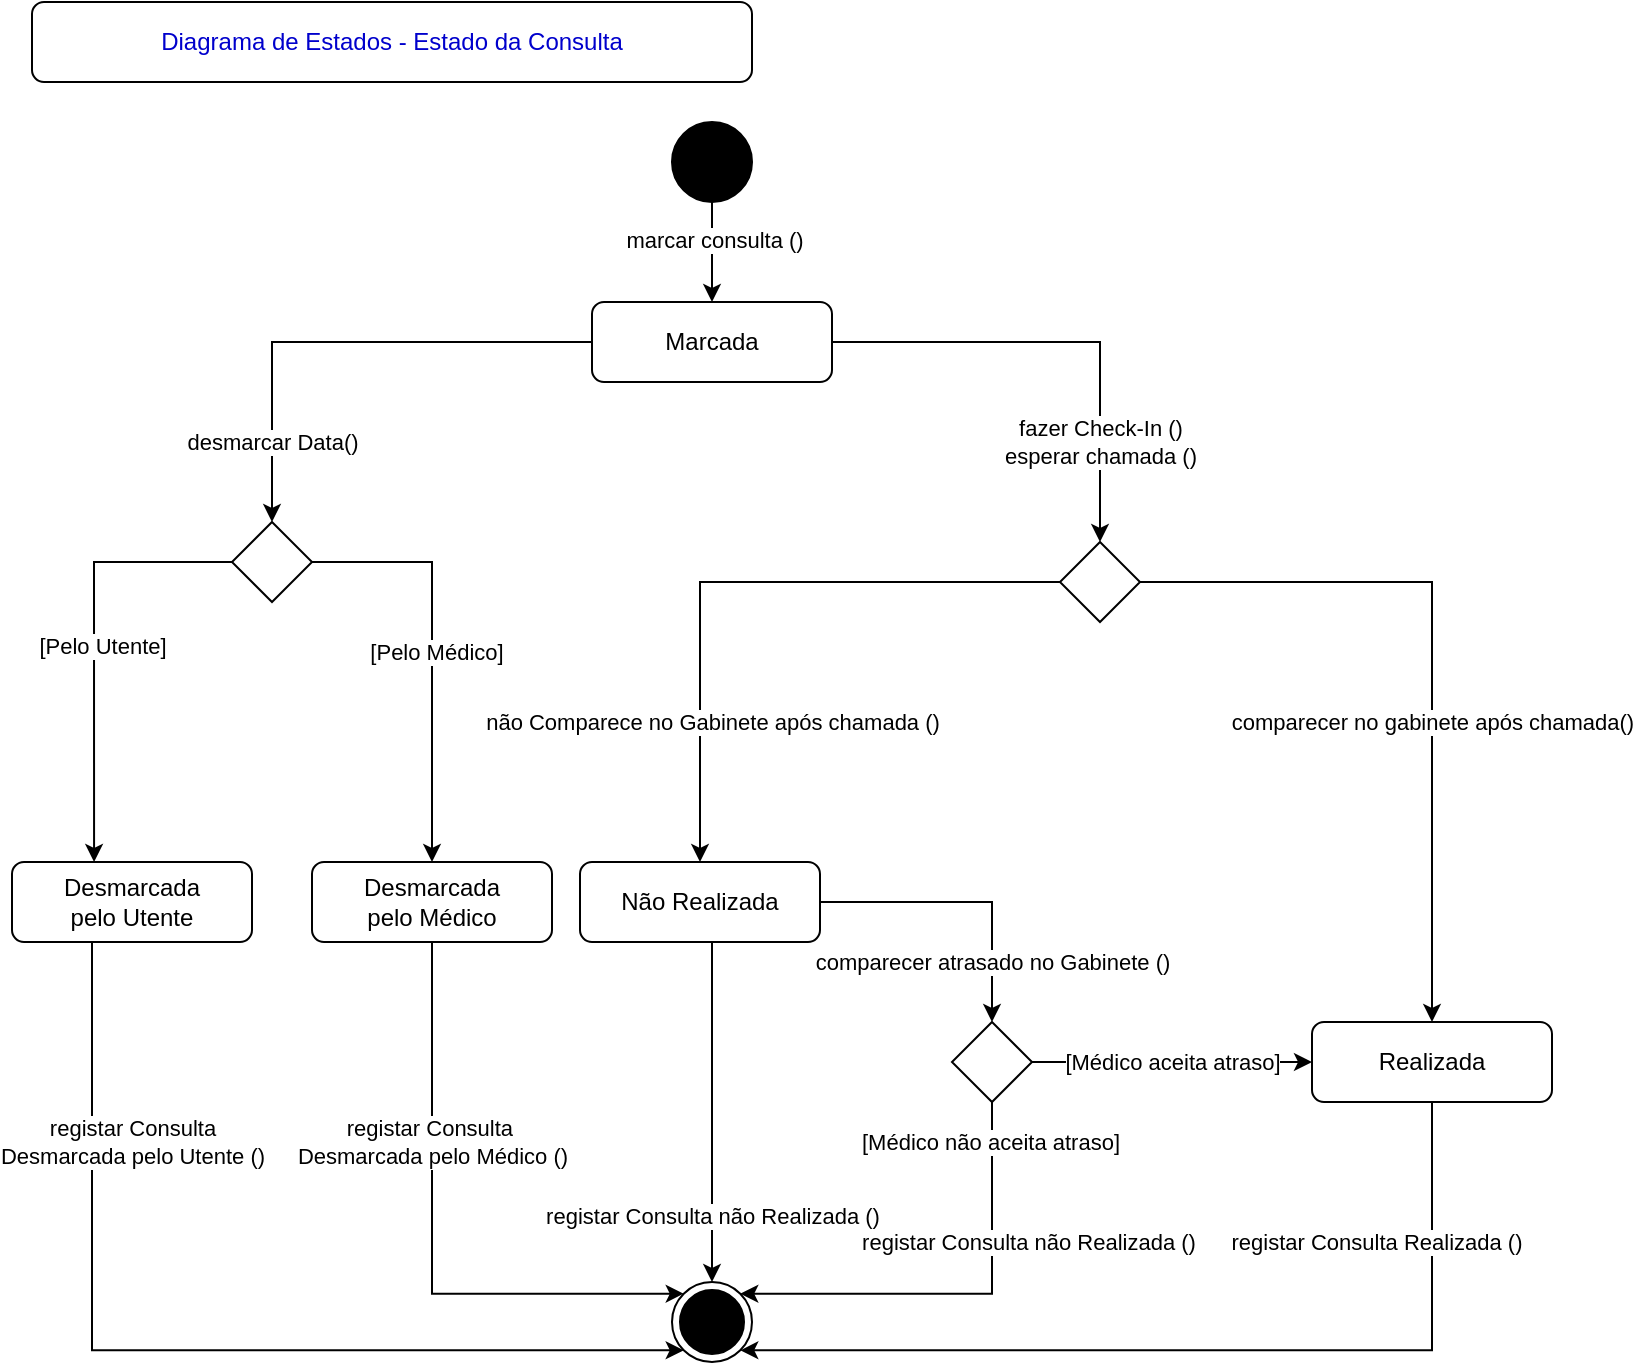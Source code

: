 <mxfile version="14.1.8" type="device" pages="4"><diagram id="6wsGSADt5C-_tLQrRRCE" name="Estado da Consulta"><mxGraphModel dx="1422" dy="822" grid="1" gridSize="10" guides="1" tooltips="1" connect="1" arrows="1" fold="1" page="1" pageScale="1" pageWidth="827" pageHeight="1169" math="0" shadow="0"><root><mxCell id="0"/><mxCell id="1" parent="0"/><mxCell id="r4mEWw3e161qji9XAPIn-1" style="edgeStyle=orthogonalEdgeStyle;rounded=0;orthogonalLoop=1;jettySize=auto;html=1;entryX=0.5;entryY=0;entryDx=0;entryDy=0;" edge="1" parent="1" source="r4mEWw3e161qji9XAPIn-3" target="r4mEWw3e161qji9XAPIn-6"><mxGeometry relative="1" as="geometry"/></mxCell><mxCell id="r4mEWw3e161qji9XAPIn-2" value="marcar consulta ()" style="edgeLabel;html=1;align=center;verticalAlign=middle;resizable=0;points=[];" vertex="1" connectable="0" parent="r4mEWw3e161qji9XAPIn-1"><mxGeometry x="-0.25" y="1" relative="1" as="geometry"><mxPoint as="offset"/></mxGeometry></mxCell><mxCell id="r4mEWw3e161qji9XAPIn-3" value="" style="ellipse;whiteSpace=wrap;html=1;rounded=0;shadow=0;comic=0;labelBackgroundColor=none;strokeWidth=1;fillColor=#000000;fontFamily=Verdana;fontSize=12;align=center;" vertex="1" parent="1"><mxGeometry x="340" y="70" width="40" height="40" as="geometry"/></mxCell><mxCell id="r4mEWw3e161qji9XAPIn-4" value="desmarcar Data()" style="edgeStyle=orthogonalEdgeStyle;rounded=0;orthogonalLoop=1;jettySize=auto;html=1;entryX=0.5;entryY=0;entryDx=0;entryDy=0;" edge="1" parent="1" source="r4mEWw3e161qji9XAPIn-6" target="r4mEWw3e161qji9XAPIn-22"><mxGeometry x="0.68" relative="1" as="geometry"><mxPoint x="140" y="200" as="targetPoint"/><Array as="points"><mxPoint x="140" y="180"/></Array><mxPoint as="offset"/></mxGeometry></mxCell><mxCell id="r4mEWw3e161qji9XAPIn-5" value="fazer Check-In ()&lt;br&gt;esperar chamada ()" style="edgeStyle=orthogonalEdgeStyle;rounded=0;orthogonalLoop=1;jettySize=auto;html=1;entryX=0.5;entryY=0;entryDx=0;entryDy=0;" edge="1" parent="1" source="r4mEWw3e161qji9XAPIn-6" target="r4mEWw3e161qji9XAPIn-34"><mxGeometry x="0.573" relative="1" as="geometry"><mxPoint x="490" y="280" as="targetPoint"/><Array as="points"><mxPoint x="554" y="180"/></Array><mxPoint as="offset"/></mxGeometry></mxCell><mxCell id="r4mEWw3e161qji9XAPIn-6" value="Marcada" style="rounded=1;whiteSpace=wrap;html=1;" vertex="1" parent="1"><mxGeometry x="300" y="160" width="120" height="40" as="geometry"/></mxCell><mxCell id="r4mEWw3e161qji9XAPIn-7" style="edgeStyle=orthogonalEdgeStyle;rounded=0;orthogonalLoop=1;jettySize=auto;html=1;entryX=0;entryY=1;entryDx=0;entryDy=0;" edge="1" parent="1" source="r4mEWw3e161qji9XAPIn-9" target="r4mEWw3e161qji9XAPIn-10"><mxGeometry relative="1" as="geometry"><Array as="points"><mxPoint x="50" y="684"/></Array></mxGeometry></mxCell><mxCell id="r4mEWw3e161qji9XAPIn-8" value="registar Consulta &lt;br&gt;Desmarcada pelo Utente ()" style="edgeLabel;html=1;align=center;verticalAlign=middle;resizable=0;points=[];" vertex="1" connectable="0" parent="r4mEWw3e161qji9XAPIn-7"><mxGeometry x="-0.486" y="-3" relative="1" as="geometry"><mxPoint x="23" y="-29" as="offset"/></mxGeometry></mxCell><mxCell id="r4mEWw3e161qji9XAPIn-9" value="Desmarcada &lt;br&gt;pelo Utente" style="rounded=1;whiteSpace=wrap;html=1;" vertex="1" parent="1"><mxGeometry x="10" y="440" width="120" height="40" as="geometry"/></mxCell><mxCell id="r4mEWw3e161qji9XAPIn-10" value="" style="ellipse;html=1;shape=endState;fillColor=#000000;" vertex="1" parent="1"><mxGeometry x="340" y="650" width="40" height="40" as="geometry"/></mxCell><mxCell id="r4mEWw3e161qji9XAPIn-11" style="edgeStyle=orthogonalEdgeStyle;rounded=0;orthogonalLoop=1;jettySize=auto;html=1;entryX=0.5;entryY=0;entryDx=0;entryDy=0;exitX=1;exitY=0.5;exitDx=0;exitDy=0;" edge="1" parent="1" source="r4mEWw3e161qji9XAPIn-34" target="r4mEWw3e161qji9XAPIn-17"><mxGeometry relative="1" as="geometry"><mxPoint x="550" y="300" as="sourcePoint"/><Array as="points"><mxPoint x="720" y="300"/><mxPoint x="720" y="460"/></Array></mxGeometry></mxCell><mxCell id="r4mEWw3e161qji9XAPIn-12" value="comparecer no gabinete após chamada()" style="edgeLabel;html=1;align=center;verticalAlign=middle;resizable=0;points=[];" vertex="1" connectable="0" parent="r4mEWw3e161qji9XAPIn-11"><mxGeometry x="0.312" y="-1" relative="1" as="geometry"><mxPoint x="1" y="-24" as="offset"/></mxGeometry></mxCell><mxCell id="r4mEWw3e161qji9XAPIn-13" style="edgeStyle=orthogonalEdgeStyle;rounded=0;orthogonalLoop=1;jettySize=auto;html=1;entryX=0.5;entryY=0;entryDx=0;entryDy=0;exitX=0;exitY=0.5;exitDx=0;exitDy=0;" edge="1" parent="1" source="r4mEWw3e161qji9XAPIn-34" target="r4mEWw3e161qji9XAPIn-27"><mxGeometry relative="1" as="geometry"><mxPoint x="430" y="300" as="sourcePoint"/><Array as="points"><mxPoint x="354" y="300"/></Array></mxGeometry></mxCell><mxCell id="r4mEWw3e161qji9XAPIn-14" value="não Comparece no Gabinete após chamada ()" style="edgeLabel;html=1;align=center;verticalAlign=middle;resizable=0;points=[];" vertex="1" connectable="0" parent="r4mEWw3e161qji9XAPIn-13"><mxGeometry x="0.437" y="1" relative="1" as="geometry"><mxPoint x="5" y="20" as="offset"/></mxGeometry></mxCell><mxCell id="r4mEWw3e161qji9XAPIn-15" style="edgeStyle=orthogonalEdgeStyle;rounded=0;orthogonalLoop=1;jettySize=auto;html=1;entryX=1;entryY=1;entryDx=0;entryDy=0;" edge="1" parent="1" source="r4mEWw3e161qji9XAPIn-17" target="r4mEWw3e161qji9XAPIn-10"><mxGeometry relative="1" as="geometry"><mxPoint x="710" y="580" as="targetPoint"/><Array as="points"><mxPoint x="720" y="684"/></Array></mxGeometry></mxCell><mxCell id="r4mEWw3e161qji9XAPIn-16" value="registar Consulta Realizada ()" style="edgeLabel;html=1;align=center;verticalAlign=middle;resizable=0;points=[];" vertex="1" connectable="0" parent="r4mEWw3e161qji9XAPIn-15"><mxGeometry x="0.075" relative="1" as="geometry"><mxPoint x="99.9" y="-54.11" as="offset"/></mxGeometry></mxCell><mxCell id="r4mEWw3e161qji9XAPIn-17" value="Realizada" style="rounded=1;whiteSpace=wrap;html=1;" vertex="1" parent="1"><mxGeometry x="660" y="520" width="120" height="40" as="geometry"/></mxCell><mxCell id="r4mEWw3e161qji9XAPIn-18" style="edgeStyle=orthogonalEdgeStyle;rounded=0;orthogonalLoop=1;jettySize=auto;html=1;entryX=0.5;entryY=0;entryDx=0;entryDy=0;" edge="1" parent="1" source="r4mEWw3e161qji9XAPIn-22" target="r4mEWw3e161qji9XAPIn-36"><mxGeometry relative="1" as="geometry"><mxPoint x="200" y="430" as="targetPoint"/><Array as="points"><mxPoint x="220" y="290"/></Array></mxGeometry></mxCell><mxCell id="r4mEWw3e161qji9XAPIn-19" value="[Pelo Médico]&lt;br&gt;" style="edgeLabel;html=1;align=center;verticalAlign=middle;resizable=0;points=[];" vertex="1" connectable="0" parent="r4mEWw3e161qji9XAPIn-18"><mxGeometry x="-0.008" y="2" relative="1" as="geometry"><mxPoint y="1" as="offset"/></mxGeometry></mxCell><mxCell id="r4mEWw3e161qji9XAPIn-20" style="edgeStyle=orthogonalEdgeStyle;rounded=0;orthogonalLoop=1;jettySize=auto;html=1;entryX=0.342;entryY=0;entryDx=0;entryDy=0;entryPerimeter=0;" edge="1" parent="1" source="r4mEWw3e161qji9XAPIn-22" target="r4mEWw3e161qji9XAPIn-9"><mxGeometry relative="1" as="geometry"><mxPoint x="51" y="442" as="targetPoint"/><Array as="points"><mxPoint x="51" y="290"/></Array></mxGeometry></mxCell><mxCell id="r4mEWw3e161qji9XAPIn-21" value="[Pelo Utente]" style="edgeLabel;html=1;align=center;verticalAlign=middle;resizable=0;points=[];" vertex="1" connectable="0" parent="r4mEWw3e161qji9XAPIn-20"><mxGeometry x="0.008" y="4" relative="1" as="geometry"><mxPoint as="offset"/></mxGeometry></mxCell><mxCell id="r4mEWw3e161qji9XAPIn-22" value="" style="rhombus;whiteSpace=wrap;html=1;" vertex="1" parent="1"><mxGeometry x="120" y="270" width="40" height="40" as="geometry"/></mxCell><mxCell id="r4mEWw3e161qji9XAPIn-23" style="edgeStyle=orthogonalEdgeStyle;rounded=0;orthogonalLoop=1;jettySize=auto;html=1;entryX=0.5;entryY=0;entryDx=0;entryDy=0;exitX=1;exitY=0.5;exitDx=0;exitDy=0;" edge="1" parent="1" source="r4mEWw3e161qji9XAPIn-27" target="r4mEWw3e161qji9XAPIn-33"><mxGeometry relative="1" as="geometry"><mxPoint x="350" y="540" as="targetPoint"/><Array as="points"><mxPoint x="500" y="460"/></Array></mxGeometry></mxCell><mxCell id="r4mEWw3e161qji9XAPIn-24" value="comparecer atrasado no Gabinete ()" style="edgeLabel;html=1;align=center;verticalAlign=middle;resizable=0;points=[];" vertex="1" connectable="0" parent="r4mEWw3e161qji9XAPIn-23"><mxGeometry x="0.159" y="-2" relative="1" as="geometry"><mxPoint x="1" y="28" as="offset"/></mxGeometry></mxCell><mxCell id="r4mEWw3e161qji9XAPIn-25" style="edgeStyle=orthogonalEdgeStyle;rounded=0;orthogonalLoop=1;jettySize=auto;html=1;entryX=0.5;entryY=0;entryDx=0;entryDy=0;" edge="1" parent="1" source="r4mEWw3e161qji9XAPIn-27" target="r4mEWw3e161qji9XAPIn-10"><mxGeometry relative="1" as="geometry"><mxPoint x="290" y="770" as="targetPoint"/><Array as="points"><mxPoint x="360" y="490"/><mxPoint x="360" y="490"/></Array></mxGeometry></mxCell><mxCell id="r4mEWw3e161qji9XAPIn-26" value="registar Consulta não Realizada ()" style="edgeLabel;html=1;align=center;verticalAlign=middle;resizable=0;points=[];" vertex="1" connectable="0" parent="r4mEWw3e161qji9XAPIn-25"><mxGeometry x="0.689" y="-1" relative="1" as="geometry"><mxPoint x="1" y="-7" as="offset"/></mxGeometry></mxCell><mxCell id="r4mEWw3e161qji9XAPIn-27" value="Não Realizada" style="rounded=1;whiteSpace=wrap;html=1;" vertex="1" parent="1"><mxGeometry x="294" y="440" width="120" height="40" as="geometry"/></mxCell><mxCell id="r4mEWw3e161qji9XAPIn-28" style="edgeStyle=orthogonalEdgeStyle;rounded=0;orthogonalLoop=1;jettySize=auto;html=1;entryX=0;entryY=0.5;entryDx=0;entryDy=0;" edge="1" parent="1" source="r4mEWw3e161qji9XAPIn-33" target="r4mEWw3e161qji9XAPIn-17"><mxGeometry relative="1" as="geometry"><Array as="points"><mxPoint x="660" y="540"/></Array></mxGeometry></mxCell><mxCell id="r4mEWw3e161qji9XAPIn-29" value="[Médico aceita atraso]" style="edgeLabel;html=1;align=center;verticalAlign=middle;resizable=0;points=[];" vertex="1" connectable="0" parent="r4mEWw3e161qji9XAPIn-28"><mxGeometry x="-0.235" relative="1" as="geometry"><mxPoint x="16" as="offset"/></mxGeometry></mxCell><mxCell id="r4mEWw3e161qji9XAPIn-30" style="edgeStyle=orthogonalEdgeStyle;rounded=0;orthogonalLoop=1;jettySize=auto;html=1;entryX=1;entryY=0;entryDx=0;entryDy=0;" edge="1" parent="1" source="r4mEWw3e161qji9XAPIn-33" target="r4mEWw3e161qji9XAPIn-10"><mxGeometry relative="1" as="geometry"><mxPoint x="430" y="780" as="targetPoint"/><Array as="points"><mxPoint x="500" y="656"/></Array></mxGeometry></mxCell><mxCell id="r4mEWw3e161qji9XAPIn-31" value="[Médico não aceita atraso]" style="edgeLabel;html=1;align=center;verticalAlign=middle;resizable=0;points=[];" vertex="1" connectable="0" parent="r4mEWw3e161qji9XAPIn-30"><mxGeometry x="-0.051" y="2" relative="1" as="geometry"><mxPoint x="8" y="-77.9" as="offset"/></mxGeometry></mxCell><mxCell id="r4mEWw3e161qji9XAPIn-32" value="registar Consulta não Realizada ()" style="edgeLabel;html=1;align=center;verticalAlign=middle;resizable=0;points=[];" vertex="1" connectable="0" parent="r4mEWw3e161qji9XAPIn-30"><mxGeometry x="-0.021" relative="1" as="geometry"><mxPoint x="30" y="-25.9" as="offset"/></mxGeometry></mxCell><mxCell id="r4mEWw3e161qji9XAPIn-33" value="" style="rhombus;whiteSpace=wrap;html=1;" vertex="1" parent="1"><mxGeometry x="480" y="520" width="40" height="40" as="geometry"/></mxCell><mxCell id="r4mEWw3e161qji9XAPIn-34" value="" style="rhombus;whiteSpace=wrap;html=1;" vertex="1" parent="1"><mxGeometry x="534" y="280" width="40" height="40" as="geometry"/></mxCell><mxCell id="r4mEWw3e161qji9XAPIn-35" value="&lt;span style=&quot;color: rgb(0 , 0 , 0) ; font-family: &amp;#34;helvetica&amp;#34; ; font-size: 11px ; font-style: normal ; font-weight: 400 ; letter-spacing: normal ; text-align: center ; text-indent: 0px ; text-transform: none ; word-spacing: 0px ; background-color: rgb(255 , 255 , 255) ; display: inline ; float: none&quot;&gt;registar Consulta&lt;span&gt;&amp;nbsp;&lt;/span&gt;&lt;/span&gt;&lt;br style=&quot;color: rgb(0 , 0 , 0) ; font-family: &amp;#34;helvetica&amp;#34; ; font-size: 11px ; font-style: normal ; font-weight: 400 ; letter-spacing: normal ; text-align: center ; text-indent: 0px ; text-transform: none ; word-spacing: 0px&quot;&gt;&lt;span style=&quot;color: rgb(0 , 0 , 0) ; font-family: &amp;#34;helvetica&amp;#34; ; font-size: 11px ; font-style: normal ; font-weight: 400 ; letter-spacing: normal ; text-align: center ; text-indent: 0px ; text-transform: none ; word-spacing: 0px ; background-color: rgb(255 , 255 , 255) ; display: inline ; float: none&quot;&gt;Desmarcada pelo Médico ()&lt;/span&gt;" style="edgeStyle=orthogonalEdgeStyle;rounded=0;orthogonalLoop=1;jettySize=auto;html=1;entryX=0;entryY=0;entryDx=0;entryDy=0;" edge="1" parent="1" source="r4mEWw3e161qji9XAPIn-36" target="r4mEWw3e161qji9XAPIn-10"><mxGeometry x="-0.337" relative="1" as="geometry"><Array as="points"><mxPoint x="220" y="656"/></Array><mxPoint as="offset"/></mxGeometry></mxCell><mxCell id="r4mEWw3e161qji9XAPIn-36" value="Desmarcada&lt;br&gt;pelo Médico" style="rounded=1;whiteSpace=wrap;html=1;" vertex="1" parent="1"><mxGeometry x="160" y="440" width="120" height="40" as="geometry"/></mxCell><mxCell id="r4mEWw3e161qji9XAPIn-37" value="&lt;font color=&quot;#0000cc&quot;&gt;Diagrama de Estados - Estado da Consulta&lt;/font&gt;" style="rounded=1;whiteSpace=wrap;html=1;" vertex="1" parent="1"><mxGeometry x="20" y="10" width="360" height="40" as="geometry"/></mxCell></root></mxGraphModel></diagram><diagram id="BciUFZKqY58jg-LwjOYY" name="Facturação"><mxGraphModel dx="1422" dy="822" grid="1" gridSize="10" guides="1" tooltips="1" connect="1" arrows="1" fold="1" page="1" pageScale="1" pageWidth="827" pageHeight="1169" math="0" shadow="0"><root><mxCell id="N5Ogull7iVAZ5OlXrAvm-0"/><mxCell id="N5Ogull7iVAZ5OlXrAvm-1" parent="N5Ogull7iVAZ5OlXrAvm-0"/><mxCell id="N5Ogull7iVAZ5OlXrAvm-2" style="edgeStyle=orthogonalEdgeStyle;rounded=0;orthogonalLoop=1;jettySize=auto;html=1;exitX=0.5;exitY=1;exitDx=0;exitDy=0;entryX=0.5;entryY=0;entryDx=0;entryDy=0;" edge="1" parent="N5Ogull7iVAZ5OlXrAvm-1" source="N5Ogull7iVAZ5OlXrAvm-3"><mxGeometry relative="1" as="geometry"><mxPoint x="295" y="170" as="targetPoint"/></mxGeometry></mxCell><mxCell id="N5Ogull7iVAZ5OlXrAvm-3" value="" style="ellipse;fillColor=#000000;strokeColor=none;" vertex="1" parent="N5Ogull7iVAZ5OlXrAvm-1"><mxGeometry x="280" y="80" width="30" height="30" as="geometry"/></mxCell><mxCell id="N5Ogull7iVAZ5OlXrAvm-4" style="edgeStyle=orthogonalEdgeStyle;rounded=0;orthogonalLoop=1;jettySize=auto;html=1;exitX=0.5;exitY=1;exitDx=0;exitDy=0;entryX=0;entryY=0.25;entryDx=0;entryDy=0;" edge="1" parent="N5Ogull7iVAZ5OlXrAvm-1" source="N5Ogull7iVAZ5OlXrAvm-5" target="N5Ogull7iVAZ5OlXrAvm-25"><mxGeometry relative="1" as="geometry"/></mxCell><mxCell id="N5Ogull7iVAZ5OlXrAvm-5" value="A aguardar pagamento" style="rounded=1;whiteSpace=wrap;html=1;" vertex="1" parent="N5Ogull7iVAZ5OlXrAvm-1"><mxGeometry x="340" y="450" width="120" height="60" as="geometry"/></mxCell><mxCell id="N5Ogull7iVAZ5OlXrAvm-6" style="edgeStyle=orthogonalEdgeStyle;rounded=0;orthogonalLoop=1;jettySize=auto;html=1;exitX=0.5;exitY=1;exitDx=0;exitDy=0;entryX=0.5;entryY=0;entryDx=0;entryDy=0;" edge="1" parent="N5Ogull7iVAZ5OlXrAvm-1" source="N5Ogull7iVAZ5OlXrAvm-7" target="N5Ogull7iVAZ5OlXrAvm-8"><mxGeometry relative="1" as="geometry"/></mxCell><mxCell id="N5Ogull7iVAZ5OlXrAvm-7" value="Paga" style="rounded=1;whiteSpace=wrap;html=1;" vertex="1" parent="N5Ogull7iVAZ5OlXrAvm-1"><mxGeometry x="235" y="635" width="120" height="60" as="geometry"/></mxCell><mxCell id="N5Ogull7iVAZ5OlXrAvm-8" value="" style="ellipse;html=1;shape=endState;fillColor=#000000;strokeColor=#000000;" vertex="1" parent="N5Ogull7iVAZ5OlXrAvm-1"><mxGeometry x="280" y="750" width="30" height="30" as="geometry"/></mxCell><mxCell id="N5Ogull7iVAZ5OlXrAvm-9" value="pagamentoefectuado()" style="text;html=1;align=center;verticalAlign=middle;resizable=0;points=[];autosize=1;" vertex="1" parent="N5Ogull7iVAZ5OlXrAvm-1"><mxGeometry x="300" y="590" width="140" height="20" as="geometry"/></mxCell><mxCell id="N5Ogull7iVAZ5OlXrAvm-10" value="fechoDaConsulta()" style="text;html=1;align=center;verticalAlign=middle;resizable=0;points=[];autosize=1;" vertex="1" parent="N5Ogull7iVAZ5OlXrAvm-1"><mxGeometry x="290" y="120" width="120" height="20" as="geometry"/></mxCell><mxCell id="N5Ogull7iVAZ5OlXrAvm-11" style="edgeStyle=orthogonalEdgeStyle;rounded=0;orthogonalLoop=1;jettySize=auto;html=1;exitX=0.5;exitY=1;exitDx=0;exitDy=0;entryX=0.5;entryY=0;entryDx=0;entryDy=0;" edge="1" parent="N5Ogull7iVAZ5OlXrAvm-1" source="N5Ogull7iVAZ5OlXrAvm-12" target="N5Ogull7iVAZ5OlXrAvm-15"><mxGeometry relative="1" as="geometry"/></mxCell><mxCell id="N5Ogull7iVAZ5OlXrAvm-12" value="Não Faturada" style="rounded=1;whiteSpace=wrap;html=1;" vertex="1" parent="N5Ogull7iVAZ5OlXrAvm-1"><mxGeometry x="235" y="170" width="120" height="60" as="geometry"/></mxCell><mxCell id="N5Ogull7iVAZ5OlXrAvm-13" style="edgeStyle=orthogonalEdgeStyle;rounded=0;orthogonalLoop=1;jettySize=auto;html=1;exitX=0.5;exitY=1;exitDx=0;exitDy=0;" edge="1" parent="N5Ogull7iVAZ5OlXrAvm-1" source="N5Ogull7iVAZ5OlXrAvm-15"><mxGeometry relative="1" as="geometry"><mxPoint x="295.333" y="400" as="targetPoint"/></mxGeometry></mxCell><mxCell id="N5Ogull7iVAZ5OlXrAvm-14" style="edgeStyle=orthogonalEdgeStyle;rounded=0;orthogonalLoop=1;jettySize=auto;html=1;exitX=0;exitY=0.5;exitDx=0;exitDy=0;entryX=0;entryY=0.5;entryDx=0;entryDy=0;" edge="1" parent="N5Ogull7iVAZ5OlXrAvm-1" source="N5Ogull7iVAZ5OlXrAvm-15" target="N5Ogull7iVAZ5OlXrAvm-12"><mxGeometry relative="1" as="geometry"/></mxCell><mxCell id="N5Ogull7iVAZ5OlXrAvm-15" value="" style="rhombus;whiteSpace=wrap;html=1;" vertex="1" parent="N5Ogull7iVAZ5OlXrAvm-1"><mxGeometry x="280" y="290" width="30" height="30" as="geometry"/></mxCell><mxCell id="N5Ogull7iVAZ5OlXrAvm-16" value="falhaAtribuiçãoNumeroFatura()" style="text;html=1;align=center;verticalAlign=middle;resizable=0;points=[];autosize=1;" vertex="1" parent="N5Ogull7iVAZ5OlXrAvm-1"><mxGeometry x="40" y="250" width="180" height="20" as="geometry"/></mxCell><mxCell id="N5Ogull7iVAZ5OlXrAvm-17" value="&lt;span style=&quot;color: rgb(0 , 0 , 0) ; font-family: &amp;#34;helvetica&amp;#34; ; font-size: 12px ; font-style: normal ; font-weight: 400 ; letter-spacing: normal ; text-align: center ; text-indent: 0px ; text-transform: none ; word-spacing: 0px ; background-color: rgb(248 , 249 , 250) ; display: inline ; float: none&quot;&gt;atribuiçãoNumeroFatura()&lt;/span&gt;" style="text;whiteSpace=wrap;html=1;" vertex="1" parent="N5Ogull7iVAZ5OlXrAvm-1"><mxGeometry x="300" y="340" width="190" height="30" as="geometry"/></mxCell><mxCell id="N5Ogull7iVAZ5OlXrAvm-18" value="pedidoDeFaturação()" style="text;html=1;align=center;verticalAlign=middle;resizable=0;points=[];autosize=1;" vertex="1" parent="N5Ogull7iVAZ5OlXrAvm-1"><mxGeometry x="300" y="250" width="130" height="20" as="geometry"/></mxCell><mxCell id="N5Ogull7iVAZ5OlXrAvm-19" style="edgeStyle=orthogonalEdgeStyle;rounded=0;orthogonalLoop=1;jettySize=auto;html=1;exitX=0.5;exitY=1;exitDx=0;exitDy=0;entryX=0;entryY=0.75;entryDx=0;entryDy=0;" edge="1" parent="N5Ogull7iVAZ5OlXrAvm-1" source="N5Ogull7iVAZ5OlXrAvm-20" target="N5Ogull7iVAZ5OlXrAvm-25"><mxGeometry relative="1" as="geometry"/></mxCell><mxCell id="N5Ogull7iVAZ5OlXrAvm-20" value="Faturada" style="rounded=1;whiteSpace=wrap;html=1;" vertex="1" parent="N5Ogull7iVAZ5OlXrAvm-1"><mxGeometry x="130" y="450" width="120" height="60" as="geometry"/></mxCell><mxCell id="N5Ogull7iVAZ5OlXrAvm-21" style="edgeStyle=orthogonalEdgeStyle;rounded=0;orthogonalLoop=1;jettySize=auto;html=1;exitX=1;exitY=0.75;exitDx=0;exitDy=0;" edge="1" parent="N5Ogull7iVAZ5OlXrAvm-1" source="N5Ogull7iVAZ5OlXrAvm-23" target="N5Ogull7iVAZ5OlXrAvm-20"><mxGeometry relative="1" as="geometry"/></mxCell><mxCell id="N5Ogull7iVAZ5OlXrAvm-22" style="edgeStyle=orthogonalEdgeStyle;rounded=0;orthogonalLoop=1;jettySize=auto;html=1;exitX=0;exitY=0.25;exitDx=0;exitDy=0;entryX=0.5;entryY=0;entryDx=0;entryDy=0;" edge="1" parent="N5Ogull7iVAZ5OlXrAvm-1" source="N5Ogull7iVAZ5OlXrAvm-23" target="N5Ogull7iVAZ5OlXrAvm-5"><mxGeometry relative="1" as="geometry"><Array as="points"><mxPoint x="332" y="420"/><mxPoint x="400" y="420"/></Array></mxGeometry></mxCell><mxCell id="N5Ogull7iVAZ5OlXrAvm-23" value="" style="rounded=0;whiteSpace=wrap;html=1;fillColor=#000000;direction=south;" vertex="1" parent="N5Ogull7iVAZ5OlXrAvm-1"><mxGeometry x="221.25" y="400" width="147.5" height="5" as="geometry"/></mxCell><mxCell id="N5Ogull7iVAZ5OlXrAvm-24" style="edgeStyle=orthogonalEdgeStyle;rounded=0;orthogonalLoop=1;jettySize=auto;html=1;exitX=1;exitY=0.5;exitDx=0;exitDy=0;entryX=0.5;entryY=0;entryDx=0;entryDy=0;" edge="1" parent="N5Ogull7iVAZ5OlXrAvm-1" source="N5Ogull7iVAZ5OlXrAvm-25" target="N5Ogull7iVAZ5OlXrAvm-7"><mxGeometry relative="1" as="geometry"/></mxCell><mxCell id="N5Ogull7iVAZ5OlXrAvm-25" value="" style="rounded=0;whiteSpace=wrap;html=1;fillColor=#000000;direction=south;" vertex="1" parent="N5Ogull7iVAZ5OlXrAvm-1"><mxGeometry x="221.25" y="560" width="147.5" height="5" as="geometry"/></mxCell><mxCell id="UYEvtb-tQ8H0iOnV2OZx-0" value="Diagrama de Estados - Facturação" style="rounded=1;whiteSpace=wrap;html=1;fontStyle=1;fontColor=#3333FF;align=center;" vertex="1" parent="N5Ogull7iVAZ5OlXrAvm-1"><mxGeometry width="360" height="40" as="geometry"/></mxCell></root></mxGraphModel></diagram><diagram name="Disp. da Vaga" id="YUhM6nbT8CYhVE-46Npz"><mxGraphModel dx="1422" dy="822" grid="1" gridSize="10" guides="1" tooltips="1" connect="1" arrows="1" fold="1" page="1" pageScale="1" pageWidth="1169" pageHeight="827" math="0" shadow="0"><root><mxCell id="0"/><mxCell id="1" parent="0"/><mxCell id="UCyTU8Q8uFQc-D2HceGJ-6" value="Diagrama de Estados - Disponibilidade da Vaga" style="rounded=1;whiteSpace=wrap;html=1;fontStyle=1;fontColor=#3333FF;align=center;" parent="1" vertex="1"><mxGeometry width="360" height="40" as="geometry"/></mxCell><mxCell id="UCyTU8Q8uFQc-D2HceGJ-20" value="" style="ellipse;html=1;shape=endState;fillColor=#000000;" parent="1" vertex="1"><mxGeometry x="160" y="440" width="40" height="40" as="geometry"/></mxCell><mxCell id="UCyTU8Q8uFQc-D2HceGJ-21" value="abrirVaga()" style="edgeStyle=orthogonalEdgeStyle;rounded=0;orthogonalLoop=1;jettySize=auto;html=1;exitX=0.5;exitY=1;exitDx=0;exitDy=0;entryX=0.5;entryY=0;entryDx=0;entryDy=0;" parent="1" source="UCyTU8Q8uFQc-D2HceGJ-23" target="UCyTU8Q8uFQc-D2HceGJ-25" edge="1"><mxGeometry relative="1" as="geometry"><mxPoint x="200" y="180" as="sourcePoint"/><mxPoint x="370" y="180" as="targetPoint"/><Array as="points"><mxPoint x="180" y="130"/><mxPoint x="180" y="130"/></Array></mxGeometry></mxCell><mxCell id="UCyTU8Q8uFQc-D2HceGJ-23" value="" style="ellipse;whiteSpace=wrap;html=1;aspect=fixed;strokeColor=#000000;fillColor=#000000;" parent="1" vertex="1"><mxGeometry x="160" y="80" width="40" height="40" as="geometry"/></mxCell><mxCell id="UCyTU8Q8uFQc-D2HceGJ-25" value="Disponível" style="rounded=1;whiteSpace=wrap;html=1;" parent="1" vertex="1"><mxGeometry x="120" y="160" width="120" height="40" as="geometry"/></mxCell><mxCell id="UCyTU8Q8uFQc-D2HceGJ-26" value="aceitarVaga()" style="edgeStyle=orthogonalEdgeStyle;rounded=0;orthogonalLoop=1;jettySize=auto;html=1;exitX=0.5;exitY=1;exitDx=0;exitDy=0;" parent="1" source="UCyTU8Q8uFQc-D2HceGJ-33" target="UCyTU8Q8uFQc-D2HceGJ-20" edge="1"><mxGeometry y="40" relative="1" as="geometry"><mxPoint as="offset"/></mxGeometry></mxCell><mxCell id="UCyTU8Q8uFQc-D2HceGJ-34" value="" style="edgeStyle=orthogonalEdgeStyle;rounded=0;orthogonalLoop=1;jettySize=auto;html=1;fontColor=#000000;" parent="1" source="UCyTU8Q8uFQc-D2HceGJ-27" target="UCyTU8Q8uFQc-D2HceGJ-33" edge="1"><mxGeometry relative="1" as="geometry"/></mxCell><mxCell id="UCyTU8Q8uFQc-D2HceGJ-27" value="Não Disponível" style="rounded=1;whiteSpace=wrap;html=1;" parent="1" vertex="1"><mxGeometry x="120" y="280" width="120" height="40" as="geometry"/></mxCell><mxCell id="UCyTU8Q8uFQc-D2HceGJ-29" value="atribuirVaga()" style="edgeStyle=orthogonalEdgeStyle;rounded=0;orthogonalLoop=1;jettySize=auto;html=1;exitX=0.5;exitY=1;exitDx=0;exitDy=0;entryX=0.5;entryY=0;entryDx=0;entryDy=0;" parent="1" source="UCyTU8Q8uFQc-D2HceGJ-25" target="UCyTU8Q8uFQc-D2HceGJ-27" edge="1"><mxGeometry relative="1" as="geometry"><mxPoint x="200" y="260" as="sourcePoint"/><mxPoint x="350" y="220" as="targetPoint"/><Array as="points"/></mxGeometry></mxCell><mxCell id="UCyTU8Q8uFQc-D2HceGJ-31" value="libertarVaga()" style="edgeStyle=orthogonalEdgeStyle;rounded=0;orthogonalLoop=1;jettySize=auto;html=1;exitX=0;exitY=0.5;exitDx=0;exitDy=0;entryX=0;entryY=0.5;entryDx=0;entryDy=0;" parent="1" source="UCyTU8Q8uFQc-D2HceGJ-33" target="UCyTU8Q8uFQc-D2HceGJ-25" edge="1"><mxGeometry y="20" relative="1" as="geometry"><mxPoint x="160" y="100" as="sourcePoint"/><Array as="points"><mxPoint x="60" y="380"/><mxPoint x="60" y="180"/></Array><mxPoint as="offset"/></mxGeometry></mxCell><mxCell id="UCyTU8Q8uFQc-D2HceGJ-33" value="" style="rhombus;whiteSpace=wrap;html=1;" parent="1" vertex="1"><mxGeometry x="160" y="360" width="40" height="40" as="geometry"/></mxCell></root></mxGraphModel></diagram><diagram name="Disp. Diária do Médico" id="RJhoTn3qr3rdqPEezt2_"><mxGraphModel dx="1422" dy="822" grid="1" gridSize="10" guides="1" tooltips="1" connect="1" arrows="1" fold="1" page="1" pageScale="1" pageWidth="1169" pageHeight="827" math="0" shadow="0"><root><mxCell id="1cX327oz-DkonUQxXO5e-0"/><mxCell id="1cX327oz-DkonUQxXO5e-1" parent="1cX327oz-DkonUQxXO5e-0"/><mxCell id="1CqfSS3KH_TcC1zX7hcj-0" value="Diagrama de Estados - Disponibilidade Diária do Médico" style="rounded=1;whiteSpace=wrap;html=1;fontStyle=1;fontColor=#3333FF;align=center;" parent="1cX327oz-DkonUQxXO5e-1" vertex="1"><mxGeometry width="360" height="40" as="geometry"/></mxCell><mxCell id="1CqfSS3KH_TcC1zX7hcj-1" value="" style="ellipse;html=1;shape=endState;fillColor=#000000;" parent="1cX327oz-DkonUQxXO5e-1" vertex="1"><mxGeometry x="160" y="440" width="40" height="40" as="geometry"/></mxCell><mxCell id="1CqfSS3KH_TcC1zX7hcj-2" value="Calendário.abrirVagas()" style="edgeStyle=orthogonalEdgeStyle;rounded=0;orthogonalLoop=1;jettySize=auto;html=1;exitX=0.5;exitY=1;exitDx=0;exitDy=0;entryX=0.5;entryY=0;entryDx=0;entryDy=0;" parent="1cX327oz-DkonUQxXO5e-1" source="1CqfSS3KH_TcC1zX7hcj-3" target="1CqfSS3KH_TcC1zX7hcj-4" edge="1"><mxGeometry relative="1" as="geometry"><mxPoint x="200" y="180" as="sourcePoint"/><mxPoint x="370" y="180" as="targetPoint"/><Array as="points"><mxPoint x="180" y="130"/><mxPoint x="180" y="130"/></Array></mxGeometry></mxCell><mxCell id="1CqfSS3KH_TcC1zX7hcj-3" value="" style="ellipse;whiteSpace=wrap;html=1;aspect=fixed;strokeColor=#000000;fillColor=#000000;" parent="1cX327oz-DkonUQxXO5e-1" vertex="1"><mxGeometry x="160" y="80" width="40" height="40" as="geometry"/></mxCell><mxCell id="VTpKFzGenfI8_PgnBF_q-0" value="[todas as vagas atribuídas]" style="edgeStyle=orthogonalEdgeStyle;rounded=0;orthogonalLoop=1;jettySize=auto;html=1;fontColor=#000000;entryX=0.5;entryY=0;entryDx=0;entryDy=0;" parent="1cX327oz-DkonUQxXO5e-1" source="1CqfSS3KH_TcC1zX7hcj-4" target="1CqfSS3KH_TcC1zX7hcj-7" edge="1"><mxGeometry relative="1" as="geometry"><mxPoint x="460" y="480" as="targetPoint"/></mxGeometry></mxCell><mxCell id="ar1yGEdnh1De6nQsX3Qd-0" style="edgeStyle=orthogonalEdgeStyle;rounded=0;orthogonalLoop=1;jettySize=auto;html=1;exitX=1;exitY=0.5;exitDx=0;exitDy=0;entryX=1;entryY=0.5;entryDx=0;entryDy=0;" parent="1cX327oz-DkonUQxXO5e-1" source="1CqfSS3KH_TcC1zX7hcj-4" target="1CqfSS3KH_TcC1zX7hcj-1" edge="1"><mxGeometry relative="1" as="geometry"/></mxCell><mxCell id="1CqfSS3KH_TcC1zX7hcj-4" value="Disponível" style="rounded=1;whiteSpace=wrap;html=1;" parent="1cX327oz-DkonUQxXO5e-1" vertex="1"><mxGeometry x="120" y="160" width="120" height="40" as="geometry"/></mxCell><mxCell id="1CqfSS3KH_TcC1zX7hcj-5" value="[fim do dia]" style="edgeStyle=orthogonalEdgeStyle;rounded=0;orthogonalLoop=1;jettySize=auto;html=1;exitX=0.5;exitY=1;exitDx=0;exitDy=0;" parent="1cX327oz-DkonUQxXO5e-1" source="1CqfSS3KH_TcC1zX7hcj-10" target="1CqfSS3KH_TcC1zX7hcj-1" edge="1"><mxGeometry relative="1" as="geometry"/></mxCell><mxCell id="1CqfSS3KH_TcC1zX7hcj-6" value="" style="edgeStyle=orthogonalEdgeStyle;rounded=0;orthogonalLoop=1;jettySize=auto;html=1;fontColor=#000000;" parent="1cX327oz-DkonUQxXO5e-1" source="1CqfSS3KH_TcC1zX7hcj-7" target="1CqfSS3KH_TcC1zX7hcj-10" edge="1"><mxGeometry relative="1" as="geometry"/></mxCell><mxCell id="1CqfSS3KH_TcC1zX7hcj-7" value="Não Disponível" style="rounded=1;whiteSpace=wrap;html=1;" parent="1cX327oz-DkonUQxXO5e-1" vertex="1"><mxGeometry x="120" y="280" width="120" height="40" as="geometry"/></mxCell><mxCell id="1CqfSS3KH_TcC1zX7hcj-10" value="" style="rhombus;whiteSpace=wrap;html=1;" parent="1cX327oz-DkonUQxXO5e-1" vertex="1"><mxGeometry x="160" y="360" width="40" height="40" as="geometry"/></mxCell><mxCell id="VTpKFzGenfI8_PgnBF_q-1" value="[pelo menos uma vaga atribuída]" style="edgeStyle=orthogonalEdgeStyle;rounded=0;orthogonalLoop=1;jettySize=auto;html=1;fontColor=#000000;entryX=0;entryY=0.5;entryDx=0;entryDy=0;exitX=0;exitY=0.5;exitDx=0;exitDy=0;horizontal=0;align=center;" parent="1cX327oz-DkonUQxXO5e-1" source="1CqfSS3KH_TcC1zX7hcj-10" target="1CqfSS3KH_TcC1zX7hcj-4" edge="1"><mxGeometry y="10" relative="1" as="geometry"><mxPoint x="190" y="210" as="sourcePoint"/><mxPoint x="190" y="290" as="targetPoint"/><Array as="points"><mxPoint x="60" y="380"/><mxPoint x="60" y="180"/></Array><mxPoint as="offset"/></mxGeometry></mxCell><mxCell id="ar1yGEdnh1De6nQsX3Qd-1" value="[fim do dia]" style="text;html=1;align=center;verticalAlign=middle;resizable=0;points=[];autosize=1;" parent="1cX327oz-DkonUQxXO5e-1" vertex="1"><mxGeometry x="230" y="330" width="70" height="20" as="geometry"/></mxCell></root></mxGraphModel></diagram></mxfile>